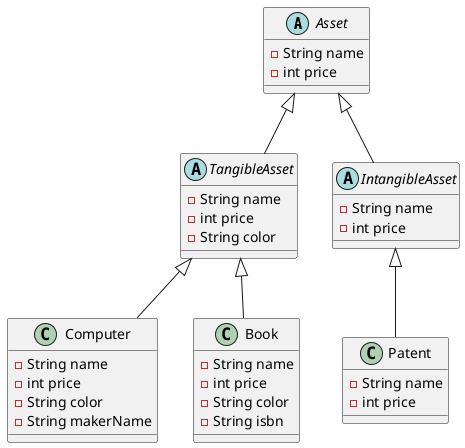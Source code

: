 @startuml
'https://plantuml.com/class-diagram



abstract class Asset {
   - String name
   - int price
}

abstract class TangibleAsset extends Asset {
    - String name
    - int price
    - String color
}

abstract class IntangibleAsset extends Asset {
    - String name
    - int price
}

class Computer extends TangibleAsset {
    - String name
    - int price
    - String color
    - String makerName
}

class Book extends TangibleAsset {
    - String name
    - int price
    - String color
    - String isbn
}

class Patent extends IntangibleAsset {
    - String name
    - int price
}
@enduml